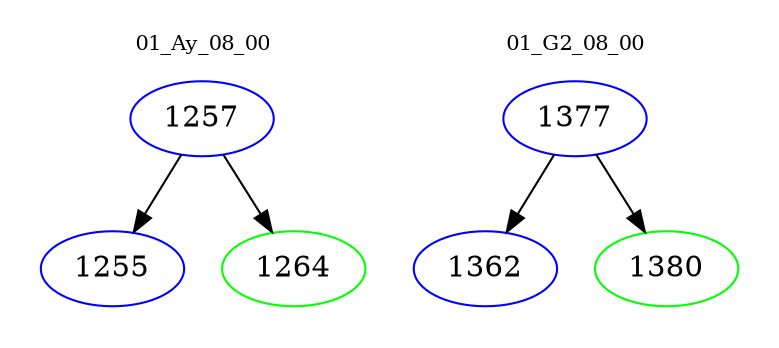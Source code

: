 digraph{
subgraph cluster_0 {
color = white
label = "01_Ay_08_00";
fontsize=10;
T0_1257 [label="1257", color="blue"]
T0_1257 -> T0_1255 [color="black"]
T0_1255 [label="1255", color="blue"]
T0_1257 -> T0_1264 [color="black"]
T0_1264 [label="1264", color="green"]
}
subgraph cluster_1 {
color = white
label = "01_G2_08_00";
fontsize=10;
T1_1377 [label="1377", color="blue"]
T1_1377 -> T1_1362 [color="black"]
T1_1362 [label="1362", color="blue"]
T1_1377 -> T1_1380 [color="black"]
T1_1380 [label="1380", color="green"]
}
}
